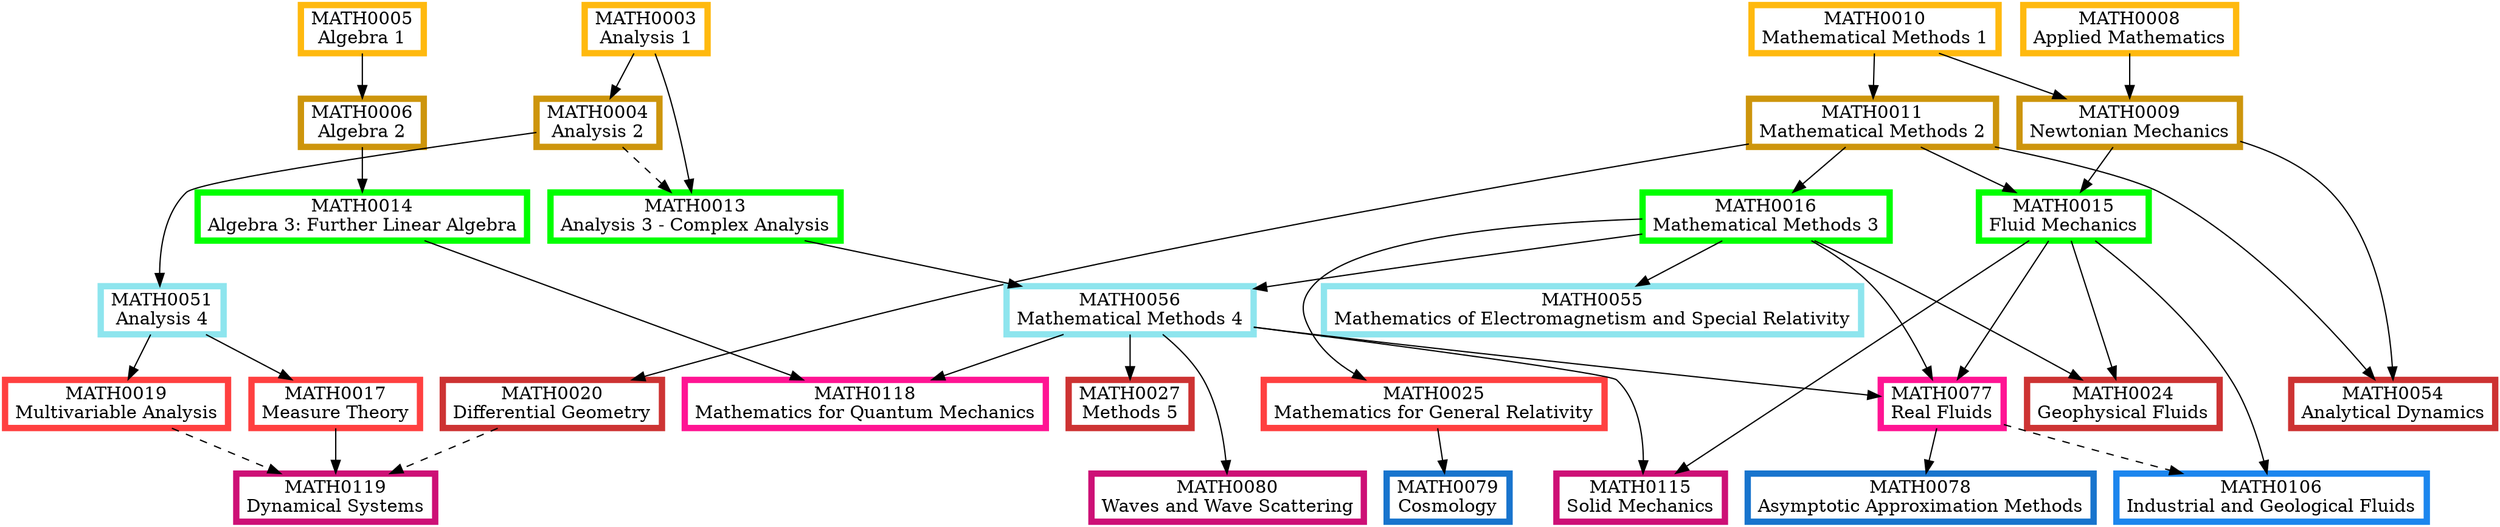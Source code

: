 digraph {
	node [fillcolor=white penwidth=5 shape=box style="filled,bold"]
	subgraph "1.0 1" {
		rank=same
		MATH0003 [label="MATH0003
Analysis 1" color=darkgoldenrod1 href="https://www.ucl.ac.uk/maths/sites/maths/files/math0003.pdf" tooltip="Year 1, term 1"]
		MATH0010 [label="MATH0010
Mathematical Methods 1" color=darkgoldenrod1 href="https://www.ucl.ac.uk/maths/sites/maths/files/math0010.pdf" tooltip="Year 1, term 1"]
		MATH0005 [label="MATH0005
Algebra 1" color=darkgoldenrod1 href="https://www.ucl.ac.uk/maths/sites/maths/files/math0005.pdf" tooltip="Year 1, term 1"]
		MATH0008 [label="MATH0008
Applied Mathematics" color=darkgoldenrod1 href="https://www.ucl.ac.uk/maths/sites/maths/files/math0008.pdf" tooltip="Year 1, term 1"]
	}
	MATH0010 -> MATH0011
	MATH0003 -> MATH0004
	MATH0008 -> MATH0009
	MATH0010 -> MATH0009
	MATH0005 -> MATH0006
	subgraph "1.0 2" {
		rank=same
		MATH0011 [label="MATH0011
Mathematical Methods 2" color=darkgoldenrod3 href="https://www.ucl.ac.uk/maths/sites/maths/files/math0011_2.pdf" tooltip="Year 1, term 2"]
		MATH0004 [label="MATH0004
Analysis 2" color=darkgoldenrod3 href="https://www.ucl.ac.uk/maths/sites/maths/files/math0004.pdf" tooltip="Year 1, term 2"]
		MATH0009 [label="MATH0009
Newtonian Mechanics" color=darkgoldenrod3 href="https://www.ucl.ac.uk/maths/sites/maths/files/math0009.pdf" tooltip="Year 1, term 2"]
		MATH0006 [label="MATH0006
Algebra 2" color=darkgoldenrod3 href="https://www.ucl.ac.uk/maths/sites/maths/files/math0006.pdf" tooltip="Year 1, term 2"]
	}
	MATH0011 -> MATH0016
	MATH0006 -> MATH0014
	MATH0011 -> MATH0015
	MATH0009 -> MATH0015
	MATH0003 -> MATH0013
	MATH0004 -> MATH0013 [style=dashed]
	subgraph "2 1" {
		rank=same
		MATH0016 [label="MATH0016
Mathematical Methods 3" color=green1 href="https://www.ucl.ac.uk/maths/sites/maths/files/math0016.pdf" tooltip="Year 2, term 1"]
		MATH0014 [label="MATH0014
Algebra 3: Further Linear Algebra" color=green1 href="https://www.ucl.ac.uk/maths/sites/maths/files/math0014.pdf" tooltip="Year 2, term 1"]
		MATH0015 [label="MATH0015
Fluid Mechanics" color=green1 href="https://www.ucl.ac.uk/maths/sites/maths/files/math0015.pdf" tooltip="Year 2, term 1"]
		MATH0013 [label="MATH0013
Analysis 3 - Complex Analysis" color=green1 href="https://www.ucl.ac.uk/maths/sites/maths/files/math0013.pdf" tooltip="Year 2, term 1"]
	}
	MATH0004 -> MATH0051
	MATH0013 -> MATH0056
	MATH0016 -> MATH0056
	MATH0016 -> MATH0055
	subgraph "2.5 2" {
		rank=same
		MATH0051 [label="MATH0051
Analysis 4" color=cadetblue2 href="https://www.ucl.ac.uk/maths/sites/maths/files/math0051.pdf" tooltip="Year 2 or 3, term 2"]
		MATH0056 [label="MATH0056
Mathematical Methods 4" color=cadetblue2 href="https://www.ucl.ac.uk/maths/sites/maths/files/math0056.pdf" tooltip="Year 2 or 3, term 2"]
		MATH0055 [label="MATH0055
Mathematics of Electromagnetism and Special Relativity" color=cadetblue2 href="https://www.ucl.ac.uk/maths/sites/maths/files/math0055_3.pdf" tooltip="Year 2 or 3, term 2"]
	}
	MATH0051 -> MATH0019
	MATH0016 -> MATH0025
	MATH0051 -> MATH0017
	subgraph "3.0 1" {
		rank=same
		MATH0019 [label="MATH0019
Multivariable Analysis" color=brown1 href="https://www.ucl.ac.uk/maths/sites/maths/files/math0019.pdf" tooltip="Year 3, term 1"]
		MATH0025 [label="MATH0025
Mathematics for General Relativity" color=brown1 href="https://www.ucl.ac.uk/maths/sites/maths/files/math0025.pdf" tooltip="Year 3, term 1"]
		MATH0017 [label="MATH0017
Measure Theory" color=brown1 href="https://www.ucl.ac.uk/maths/sites/maths/files/math0017.pdf" tooltip="Year 3, term 1"]
	}
	MATH0015 -> MATH0024
	MATH0016 -> MATH0024
	MATH0011 -> MATH0020
	MATH0056 -> MATH0027
	MATH0011 -> MATH0054
	MATH0009 -> MATH0054
	subgraph "3.0 2" {
		rank=same
		MATH0024 [label="MATH0024
Geophysical Fluids" color=brown3 href="https://www.ucl.ac.uk/maths/sites/maths/files/math0024.pdf" tooltip="Year 3, term 2"]
		MATH0020 [label="MATH0020
Differential Geometry" color=brown3 href="https://www.ucl.ac.uk/maths/sites/maths/files/math0020.pdf" tooltip="Year 3, term 2"]
		MATH0027 [label="MATH0027
Methods 5" color=brown3 href="https://www.ucl.ac.uk/maths/sites/maths/files/math0027.pdf" tooltip="Year 3, term 2"]
		MATH0054 [label="MATH0054
Analytical Dynamics" color=brown3 href="https://www.ucl.ac.uk/maths/sites/maths/files/math0054.pdf" tooltip="Year 3, term 2"]
	}
	MATH0056 -> MATH0118
	MATH0014 -> MATH0118
	MATH0015 -> MATH0077
	MATH0016 -> MATH0077
	MATH0056 -> MATH0077
	subgraph "3.5 1" {
		rank=same
		MATH0118 [label="MATH0118
Mathematics for Quantum Mechanics" color=deeppink1 href="https://www.ucl.ac.uk/maths/sites/maths/files/math0118.pdf" tooltip="Year 3 or 4, term 1"]
		MATH0077 [label="MATH0077
Real Fluids" color=deeppink1 href="https://www.ucl.ac.uk/maths/sites/maths/files/math0077.pdf" tooltip="Year 3 or 4, term 1"]
	}
	MATH0056 -> MATH0080
	MATH0015 -> MATH0115
	MATH0056 -> MATH0115
	MATH0017 -> MATH0119
	MATH0019 -> MATH0119 [style=dashed]
	MATH0020 -> MATH0119 [style=dashed]
	subgraph "3.5 2" {
		rank=same
		MATH0080 [label="MATH0080
Waves and Wave Scattering" color=deeppink3 href="https://www.ucl.ac.uk/maths/sites/maths/files/math0080.pdf" tooltip="Year 3 or 4, term 2"]
		MATH0115 [label="MATH0115
Solid Mechanics" color=deeppink3 href="https://www.ucl.ac.uk/maths/sites/maths/files/math0115_syllabus.pdf" tooltip="Year 3 or 4, term 2"]
		MATH0119 [label="MATH0119
Dynamical Systems" color=deeppink3 href="https://www.ucl.ac.uk/maths/sites/maths/files/math0119.pdf" tooltip="Year 3 or 4, term 2"]
	}
	MATH0015 -> MATH0106
	MATH0077 -> MATH0106 [style=dashed]
	subgraph "4.0 1" {
		rank=same
		MATH0106 [label="MATH0106
Industrial and Geological Fluids" color=dodgerblue2 href="https://www.ucl.ac.uk/maths/sites/maths/files/math0106.pdf" tooltip="Year 4, term 1"]
	}
	MATH0077 -> MATH0078
	MATH0025 -> MATH0079
	subgraph "4.0 2" {
		rank=same
		MATH0078 [label="MATH0078
Asymptotic Approximation Methods" color=dodgerblue3 href="https://www.ucl.ac.uk/maths/sites/maths/files/math0078.pdf" tooltip="Year 4, term 2"]
		MATH0079 [label="MATH0079
Cosmology" color=dodgerblue3 href="https://www.ucl.ac.uk/maths/sites/maths/files/math0079.pdf" tooltip="Year 4, term 2"]
	}
}
